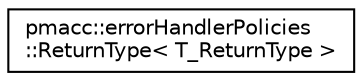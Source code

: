 digraph "Graphical Class Hierarchy"
{
 // LATEX_PDF_SIZE
  edge [fontname="Helvetica",fontsize="10",labelfontname="Helvetica",labelfontsize="10"];
  node [fontname="Helvetica",fontsize="10",shape=record];
  rankdir="LR";
  Node0 [label="pmacc::errorHandlerPolicies\l::ReturnType\< T_ReturnType \>",height=0.2,width=0.4,color="black", fillcolor="white", style="filled",URL="$structpmacc_1_1error_handler_policies_1_1_return_type.html",tooltip="Returns the given type Binary meta function that takes any boost mpl sequence and a type."];
}
